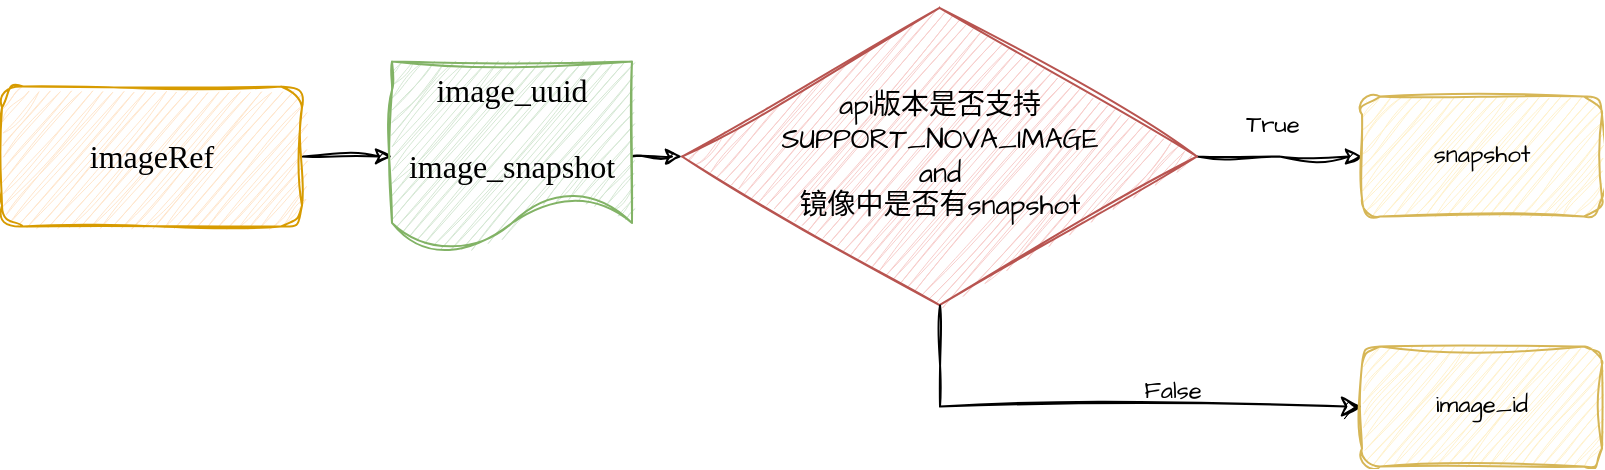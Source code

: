 <mxfile version="28.0.6">
  <diagram name="Page-1" id="pStSbidMZfwK0Z8k5fUG">
    <mxGraphModel dx="946" dy="679" grid="1" gridSize="10" guides="1" tooltips="1" connect="1" arrows="1" fold="1" page="1" pageScale="1" pageWidth="850" pageHeight="1100" math="0" shadow="0">
      <root>
        <mxCell id="0" />
        <mxCell id="1" parent="0" />
        <mxCell id="dXgxuX5rDgIQ2Ca84QZf-1" value="" style="edgeStyle=orthogonalEdgeStyle;rounded=0;hachureGap=4;orthogonalLoop=1;jettySize=auto;html=1;fontFamily=Architects Daughter;fontSource=https%3A%2F%2Ffonts.googleapis.com%2Fcss%3Ffamily%3DArchitects%2BDaughter;sketch=1;curveFitting=1;jiggle=2;" edge="1" parent="1" source="dXgxuX5rDgIQ2Ca84QZf-2" target="dXgxuX5rDgIQ2Ca84QZf-7">
          <mxGeometry relative="1" as="geometry" />
        </mxCell>
        <mxCell id="dXgxuX5rDgIQ2Ca84QZf-2" value="&lt;span style=&quot;text-wrap-mode: nowrap;&quot;&gt;imageRef&lt;/span&gt;" style="rounded=1;whiteSpace=wrap;html=1;hachureGap=4;fontFamily=Times New Roman;fillColor=#ffe6cc;strokeColor=#d79b00;fontSize=16;sketch=1;curveFitting=1;jiggle=2;" vertex="1" parent="1">
          <mxGeometry x="10" y="272.25" width="150" height="70" as="geometry" />
        </mxCell>
        <mxCell id="dXgxuX5rDgIQ2Ca84QZf-3" value="" style="edgeStyle=orthogonalEdgeStyle;rounded=0;hachureGap=4;orthogonalLoop=1;jettySize=auto;html=1;fontFamily=Architects Daughter;fontSource=https%3A%2F%2Ffonts.googleapis.com%2Fcss%3Ffamily%3DArchitects%2BDaughter;sketch=1;curveFitting=1;jiggle=2;" edge="1" parent="1" source="dXgxuX5rDgIQ2Ca84QZf-4" target="dXgxuX5rDgIQ2Ca84QZf-5">
          <mxGeometry relative="1" as="geometry" />
        </mxCell>
        <mxCell id="dXgxuX5rDgIQ2Ca84QZf-4" value="&lt;div&gt;&lt;font style=&quot;font-size: 14px;&quot;&gt;api版本是否支持&lt;span style=&quot;background-color: transparent; color: light-dark(rgb(0, 0, 0), rgb(255, 255, 255));&quot;&gt;SUPPORT_NOVA_IMAGE&lt;/span&gt;&lt;/font&gt;&lt;/div&gt;&lt;div&gt;&lt;font style=&quot;font-size: 14px;&quot;&gt;and&lt;/font&gt;&lt;/div&gt;&lt;font style=&quot;font-size: 14px;&quot;&gt;镜像中是否有snapshot&lt;/font&gt;" style="html=1;whiteSpace=wrap;aspect=fixed;shape=isoRectangle;hachureGap=4;fontFamily=Architects Daughter;fontSource=https%3A%2F%2Ffonts.googleapis.com%2Fcss%3Ffamily%3DArchitects%2BDaughter;fillColor=#f8cecc;strokeColor=#b85450;sketch=1;curveFitting=1;jiggle=2;" vertex="1" parent="1">
          <mxGeometry x="350" y="230" width="257.5" height="154.5" as="geometry" />
        </mxCell>
        <mxCell id="dXgxuX5rDgIQ2Ca84QZf-5" value="snapshot" style="rounded=1;whiteSpace=wrap;html=1;fontFamily=Architects Daughter;hachureGap=4;fontSource=https%3A%2F%2Ffonts.googleapis.com%2Fcss%3Ffamily%3DArchitects%2BDaughter;fillColor=#fff2cc;strokeColor=#d6b656;sketch=1;curveFitting=1;jiggle=2;" vertex="1" parent="1">
          <mxGeometry x="690" y="277.25" width="120" height="60" as="geometry" />
        </mxCell>
        <mxCell id="dXgxuX5rDgIQ2Ca84QZf-6" value="" style="edgeStyle=orthogonalEdgeStyle;rounded=0;hachureGap=4;orthogonalLoop=1;jettySize=auto;html=1;fontFamily=Architects Daughter;fontSource=https%3A%2F%2Ffonts.googleapis.com%2Fcss%3Ffamily%3DArchitects%2BDaughter;sketch=1;curveFitting=1;jiggle=2;" edge="1" parent="1" source="dXgxuX5rDgIQ2Ca84QZf-7" target="dXgxuX5rDgIQ2Ca84QZf-4">
          <mxGeometry relative="1" as="geometry" />
        </mxCell>
        <mxCell id="dXgxuX5rDgIQ2Ca84QZf-7" value="image_uuid&lt;div&gt;&lt;br&gt;&lt;div&gt;image_snapshot&lt;/div&gt;&lt;/div&gt;" style="shape=document;whiteSpace=wrap;html=1;boundedLbl=1;fontSize=16;fontFamily=Times New Roman;fillColor=#d5e8d4;strokeColor=#82b366;rounded=1;hachureGap=4;sketch=1;curveFitting=1;jiggle=2;" vertex="1" parent="1">
          <mxGeometry x="205" y="259.75" width="120" height="95" as="geometry" />
        </mxCell>
        <mxCell id="dXgxuX5rDgIQ2Ca84QZf-8" value="True" style="text;html=1;align=center;verticalAlign=middle;resizable=0;points=[];autosize=1;strokeColor=none;fillColor=none;fontFamily=Architects Daughter;fontSource=https%3A%2F%2Ffonts.googleapis.com%2Fcss%3Ffamily%3DArchitects%2BDaughter;sketch=1;curveFitting=1;jiggle=2;" vertex="1" parent="1">
          <mxGeometry x="620" y="277.25" width="50" height="30" as="geometry" />
        </mxCell>
        <mxCell id="dXgxuX5rDgIQ2Ca84QZf-9" value="" style="edgeStyle=segmentEdgeStyle;endArrow=classic;html=1;curved=0;rounded=0;endSize=8;startSize=8;hachureGap=4;fontFamily=Architects Daughter;fontSource=https%3A%2F%2Ffonts.googleapis.com%2Fcss%3Ffamily%3DArchitects%2BDaughter;exitX=0.501;exitY=0.982;exitDx=0;exitDy=0;exitPerimeter=0;entryX=0;entryY=0.5;entryDx=0;entryDy=0;sketch=1;curveFitting=1;jiggle=2;" edge="1" parent="1" source="dXgxuX5rDgIQ2Ca84QZf-4" target="dXgxuX5rDgIQ2Ca84QZf-11">
          <mxGeometry width="50" height="50" relative="1" as="geometry">
            <mxPoint x="540" y="392.25" as="sourcePoint" />
            <mxPoint x="600" y="432.25" as="targetPoint" />
            <Array as="points">
              <mxPoint x="479" y="432.25" />
            </Array>
          </mxGeometry>
        </mxCell>
        <mxCell id="dXgxuX5rDgIQ2Ca84QZf-10" value="False" style="text;html=1;align=center;verticalAlign=middle;resizable=0;points=[];autosize=1;strokeColor=none;fillColor=none;fontFamily=Architects Daughter;fontSource=https%3A%2F%2Ffonts.googleapis.com%2Fcss%3Ffamily%3DArchitects%2BDaughter;sketch=1;curveFitting=1;jiggle=2;" vertex="1" parent="1">
          <mxGeometry x="570" y="410.25" width="50" height="30" as="geometry" />
        </mxCell>
        <mxCell id="dXgxuX5rDgIQ2Ca84QZf-11" value="image_id" style="rounded=1;whiteSpace=wrap;html=1;fontFamily=Architects Daughter;hachureGap=4;fontSource=https%3A%2F%2Ffonts.googleapis.com%2Fcss%3Ffamily%3DArchitects%2BDaughter;fillColor=#fff2cc;strokeColor=#d6b656;sketch=1;curveFitting=1;jiggle=2;" vertex="1" parent="1">
          <mxGeometry x="690" y="402.25" width="120" height="60" as="geometry" />
        </mxCell>
      </root>
    </mxGraphModel>
  </diagram>
</mxfile>
